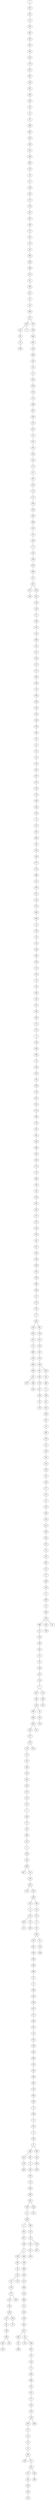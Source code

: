 strict graph G {
1;
195;
287;
175;
165;
461;
423;
407;
445;
220;
170;
291;
467;
104;
332;
485;
326;
36;
10;
61;
389;
482;
335;
283;
412;
364;
460;
374;
34;
33;
478;
282;
275;
354;
431;
301;
244;
127;
90;
213;
98;
396;
400;
269;
313;
81;
360;
411;
55;
40;
394;
227;
435;
251;
99;
35;
248;
17;
86;
293;
444;
362;
254;
290;
355;
155;
21;
342;
336;
233;
20;
368;
367;
459;
223;
422;
54;
281;
80;
180;
143;
74;
217;
88;
475;
173;
171;
450;
182;
265;
386;
321;
44;
205;
77;
314;
299;
474;
489;
41;
451;
167;
183;
259;
413;
144;
126;
67;
186;
187;
124;
369;
46;
311;
378;
372;
152;
302;
430;
79;
304;
428;
203;
225;
239;
238;
340;
92;
42;
172;
58;
379;
261;
397;
210;
323;
178;
184;
416;
234;
73;
231;
101;
464;
69;
185;
358;
471;
215;
499;
151;
328;
457;
218;
212;
480;
469;
24;
330;
26;
118;
199;
492;
229;
113;
136;
25;
56;
456;
145;
83;
295;
249;
112;
270;
0;
158;
288;
438;
14;
329;
479;
96;
189;
276;
425;
253;
214;
300;
135;
60;
381;
449;
406;
245;
316;
373;
137;
384;
139;
64;
333;
267;
361;
157;
315;
226;
294;
66;
247;
410;
148;
289;
357;
206;
399;
246;
97;
279;
331;
27;
481;
159;
418;
257;
76;
490;
105;
483;
346;
417;
476;
398;
216;
497;
219;
472;
230;
347;
470;
256;
84;
343;
119;
427;
359;
59;
110;
284;
94;
380;
75;
169;
85;
455;
198;
237;
29;
385;
120;
38;
129;
161;
153;
324;
93;
146;
277;
312;
22;
376;
166;
163;
414;
383;
292;
325;
78;
191;
442;
371;
177;
268;
243;
57;
409;
32;
356;
156;
498;
121;
319;
349;
441;
117;
95;
108;
415;
179;
7;
437;
285;
103;
296;
448;
434;
433;
477;
310;
176;
19;
337;
168;
100;
432;
334;
317;
122;
272;
2;
429;
70;
39;
390;
147;
5;
420;
150;
468;
487;
252;
339;
454;
132;
250;
458;
255;
8;
274;
263;
211;
273;
382;
365;
131;
375;
72;
63;
495;
102;
401;
439;
208;
308;
488;
62;
12;
280;
190;
298;
207;
221;
348;
297;
49;
322;
258;
419;
496;
228;
345;
286;
491;
130;
443;
426;
15;
366;
13;
353;
9;
164;
31;
494;
235;
116;
463;
452;
6;
363;
303;
125;
465;
466;
262;
160;
11;
309;
4;
391;
387;
236;
3;
138;
305;
30;
222;
43;
278;
377;
142;
162;
436;
68;
89;
149;
446;
393;
242;
181;
462;
45;
395;
123;
404;
106;
388;
200;
473;
306;
140;
486;
53;
240;
109;
392;
197;
204;
65;
408;
16;
114;
260;
307;
50;
134;
71;
264;
266;
28;
107;
37;
224;
154;
128;
402;
47;
111;
23;
52;
405;
318;
87;
201;
271;
241;
453;
320;
327;
350;
344;
484;
209;
115;
48;
352;
421;
194;
232;
447;
440;
141;
493;
193;
202;
403;
51;
370;
196;
351;
91;
18;
192;
133;
174;
338;
341;
424;
188;
82;
179 -- 7;
430 -- 79;
452 -- 6;
388 -- 200;
462 -- 45;
162 -- 436;
203 -- 225;
234 -- 73;
296 -- 448;
236 -- 3;
401 -- 439;
366 -- 13;
178 -- 184;
417 -- 476;
307 -- 50;
436 -- 462;
305 -- 30;
239 -- 238;
27 -- 481;
176 -- 19;
153 -- 324;
148 -- 289;
441 -- 117;
200 -- 473;
406 -- 245;
155 -- 21;
75 -- 169;
332 -- 485;
482 -- 335;
13 -- 353;
206 -- 399;
124 -- 369;
214 -- 300;
319 -- 349;
185 -- 358;
386 -- 321;
204 -- 65;
111 -- 23;
256 -- 284;
169 -- 85;
348 -- 297;
4 -- 391;
412 -- 364;
134 -- 71;
372 -- 152;
405 -- 318;
360 -- 411;
291 -- 467;
229 -- 113;
300 -- 135;
373 -- 137;
38 -- 129;
2 -- 429;
213 -- 98;
329 -- 479;
201 -- 271;
263 -- 211;
202 -- 403;
417 -- 398;
496 -- 228;
432 -- 334;
199 -- 492;
24 -- 330;
226 -- 294;
428 -- 203;
422 -- 54;
77 -- 314;
387 -- 236;
61 -- 389;
118 -- 199;
392 -- 197;
126 -- 67;
377 -- 395;
190 -- 298;
378 -- 372;
98 -- 396;
86 -- 293;
18 -- 192;
459 -- 223;
57 -- 409;
40 -- 394;
11 -- 309;
374 -- 34;
347 -- 470;
146 -- 277;
232 -- 447;
333 -- 267;
312 -- 22;
14 -- 329;
440 -- 141;
398 -- 216;
21 -- 342;
104 -- 332;
451 -- 167;
258 -- 419;
6 -- 363;
357 -- 206;
409 -- 32;
350 -- 344;
262 -- 440;
144 -- 126;
156 -- 82;
475 -- 173;
165 -- 461;
95 -- 108;
224 -- 154;
31 -- 493;
442 -- 371;
415 -- 179;
446 -- 393;
83 -- 295;
121 -- 319;
434 -- 433;
337 -- 168;
47 -- 111;
261 -- 397;
174 -- 338;
158 -- 288;
19 -- 337;
468 -- 252;
429 -- 70;
106 -- 388;
322 -- 258;
128 -- 402;
16 -- 260;
160 -- 11;
168 -- 100;
435 -- 17;
39 -- 390;
474 -- 489;
383 -- 292;
152 -- 302;
42 -- 172;
244 -- 127;
117 -- 95;
359 -- 59;
445 -- 220;
85 -- 455;
461 -- 423;
103 -- 296;
301 -- 244;
277 -- 312;
230 -- 347;
187 -- 124;
280 -- 190;
109 -- 392;
421 -- 194;
164 -- 31;
26 -- 118;
290 -- 355;
207 -- 221;
238 -- 340;
113 -- 136;
306 -- 140;
323 -- 178;
343 -- 119;
454 -- 132;
404 -- 106;
195 -- 287;
331 -- 27;
288 -- 438;
233 -- 20;
143 -- 74;
217 -- 88;
63 -- 495;
334 -- 317;
81 -- 360;
458 -- 255;
235 -- 116;
274 -- 273;
219 -- 472;
107 -- 37;
54 -- 281;
252 -- 339;
73 -- 231;
44 -- 205;
22 -- 376;
108 -- 415;
494 -- 452;
426 -- 15;
455 -- 198;
264 -- 266;
7 -- 437;
292 -- 325;
88 -- 475;
34 -- 33;
381 -- 449;
243 -- 57;
87 -- 201;
274 -- 263;
222 -- 123;
363 -- 303;
84 -- 343;
212 -- 480;
371 -- 177;
208 -- 308;
237 -- 29;
425 -- 253;
340 -- 92;
346 -- 417;
1 -- 195;
330 -- 26;
478 -- 282;
68 -- 89;
457 -- 218;
293 -- 444;
369 -- 46;
247 -- 410;
342 -- 336;
335 -- 283;
298 -- 207;
197 -- 16;
89 -- 149;
497 -- 219;
166 -- 163;
316 -- 373;
389 -- 482;
267 -- 361;
420 -- 150;
437 -- 285;
490 -- 105;
375 -- 72;
498 -- 121;
78 -- 191;
480 -- 469;
464 -- 69;
175 -- 165;
170 -- 291;
303 -- 125;
262 -- 160;
159 -- 418;
231 -- 101;
257 -- 76;
173 -- 171;
434 -- 91;
103 -- 18;
285 -- 103;
115 -- 48;
467 -- 104;
488 -- 62;
310 -- 351;
413 -- 144;
157 -- 315;
313 -- 81;
16 -- 114;
364 -- 460;
191 -- 442;
221 -- 348;
349 -- 441;
345 -- 286;
151 -- 328;
495 -- 51;
450 -- 182;
102 -- 401;
352 -- 421;
273 -- 382;
184 -- 416;
254 -- 290;
131 -- 375;
268 -- 243;
25 -- 56;
436 -- 68;
405 -- 87;
145 -- 83;
481 -- 497;
439 -- 208;
56 -- 456;
339 -- 454;
96 -- 189;
189 -- 276;
297 -- 49;
338 -- 341;
172 -- 58;
453 -- 320;
416 -- 234;
456 -- 145;
59 -- 110;
491 -- 130;
125 -- 465;
74 -- 217;
53 -- 240;
29 -- 385;
469 -- 24;
471 -- 215;
251 -- 99;
66 -- 247;
448 -- 434;
205 -- 77;
423 -- 407;
336 -- 233;
48 -- 232;
142 -- 162;
139 -- 64;
210 -- 323;
99 -- 35;
260 -- 307;
192 -- 133;
127 -- 90;
431 -- 301;
295 -- 249;
67 -- 186;
446 -- 181;
458 -- 365;
460 -- 374;
246 -- 97;
49 -- 322;
485 -- 326;
222 -- 43;
100 -- 432;
43 -- 278;
270 -- 0;
309 -- 209;
427 -- 359;
180 -- 143;
324 -- 93;
326 -- 36;
325 -- 78;
468 -- 487;
220 -- 170;
315 -- 226;
128 -- 484;
311 -- 378;
154 -- 128;
240 -- 109;
275 -- 354;
156 -- 498;
215 -- 499;
249 -- 112;
418 -- 257;
76 -- 490;
486 -- 53;
282 -- 275;
137 -- 384;
489 -- 41;
163 -- 414;
161 -- 153;
201 -- 350;
362 -- 254;
320 -- 327;
481 -- 159;
368 -- 367;
23 -- 52;
328 -- 457;
286 -- 491;
241 -- 453;
5 -- 420;
28 -- 107;
414 -- 383;
281 -- 80;
407 -- 445;
122 -- 272;
473 -- 306;
228 -- 345;
3 -- 404;
355 -- 155;
101 -- 464;
253 -- 214;
367 -- 459;
9 -- 164;
278 -- 377;
198 -- 237;
12 -- 280;
365 -- 131;
225 -- 239;
376 -- 166;
411 -- 55;
284 -- 94;
218 -- 212;
279 -- 331;
390 -- 147;
150 -- 468;
130 -- 443;
321 -- 44;
477 -- 310;
361 -- 157;
116 -- 463;
48 -- 352;
167 -- 183;
472 -- 230;
62 -- 12;
105 -- 483;
370 -- 196;
65 -- 408;
72 -- 63;
30 -- 222;
294 -- 66;
289 -- 357;
10 -- 61;
309 -- 4;
433 -- 477;
227 -- 435;
265 -- 386;
90 -- 213;
0 -- 158;
492 -- 229;
435 -- 251;
470 -- 256;
353 -- 9;
250 -- 458;
465 -- 466;
479 -- 96;
33 -- 478;
499 -- 151;
8 -- 274;
256 -- 84;
354 -- 431;
177 -- 268;
3 -- 138;
36 -- 10;
138 -- 305;
466 -- 262;
71 -- 264;
69 -- 185;
443 -- 426;
135 -- 60;
227 -- 86;
424 -- 188;
379 -- 261;
384 -- 139;
223 -- 422;
394 -- 227;
314 -- 299;
119 -- 427;
356 -- 156;
15 -- 366;
317 -- 122;
147 -- 5;
120 -- 38;
493 -- 193;
20 -- 368;
32 -- 356;
385 -- 120;
31 -- 494;
140 -- 486;
410 -- 148;
35 -- 248;
149 -- 446;
454 -- 250;
193 -- 202;
276 -- 425;
377 -- 142;
70 -- 39;
112 -- 270;
302 -- 430;
197 -- 204;
209 -- 115;
266 -- 28;
136 -- 25;
51 -- 370;
52 -- 405;
269 -- 313;
310 -- 176;
93 -- 146;
171 -- 450;
186 -- 187;
245 -- 316;
438 -- 14;
94 -- 380;
60 -- 381;
494 -- 235;
396 -- 400;
283 -- 412;
419 -- 496;
391 -- 387;
287 -- 175;
271 -- 241;
449 -- 406;
380 -- 75;
402 -- 47;
255 -- 8;
259 -- 413;
46 -- 311;
483 -- 346;
37 -- 224;
92 -- 42;
399 -- 246;
444 -- 362;
41 -- 451;
451 -- 259;
7 -- 174;
156 -- 424;
299 -- 474;
358 -- 471;
393 -- 242;
97 -- 279;
50 -- 134;
55 -- 40;
400 -- 269;
64 -- 333;
308 -- 488;
182 -- 265;
79 -- 304;
397 -- 210;
272 -- 2;
495 -- 102;
129 -- 161;
80 -- 180;
304 -- 428;
58 -- 379;
}
